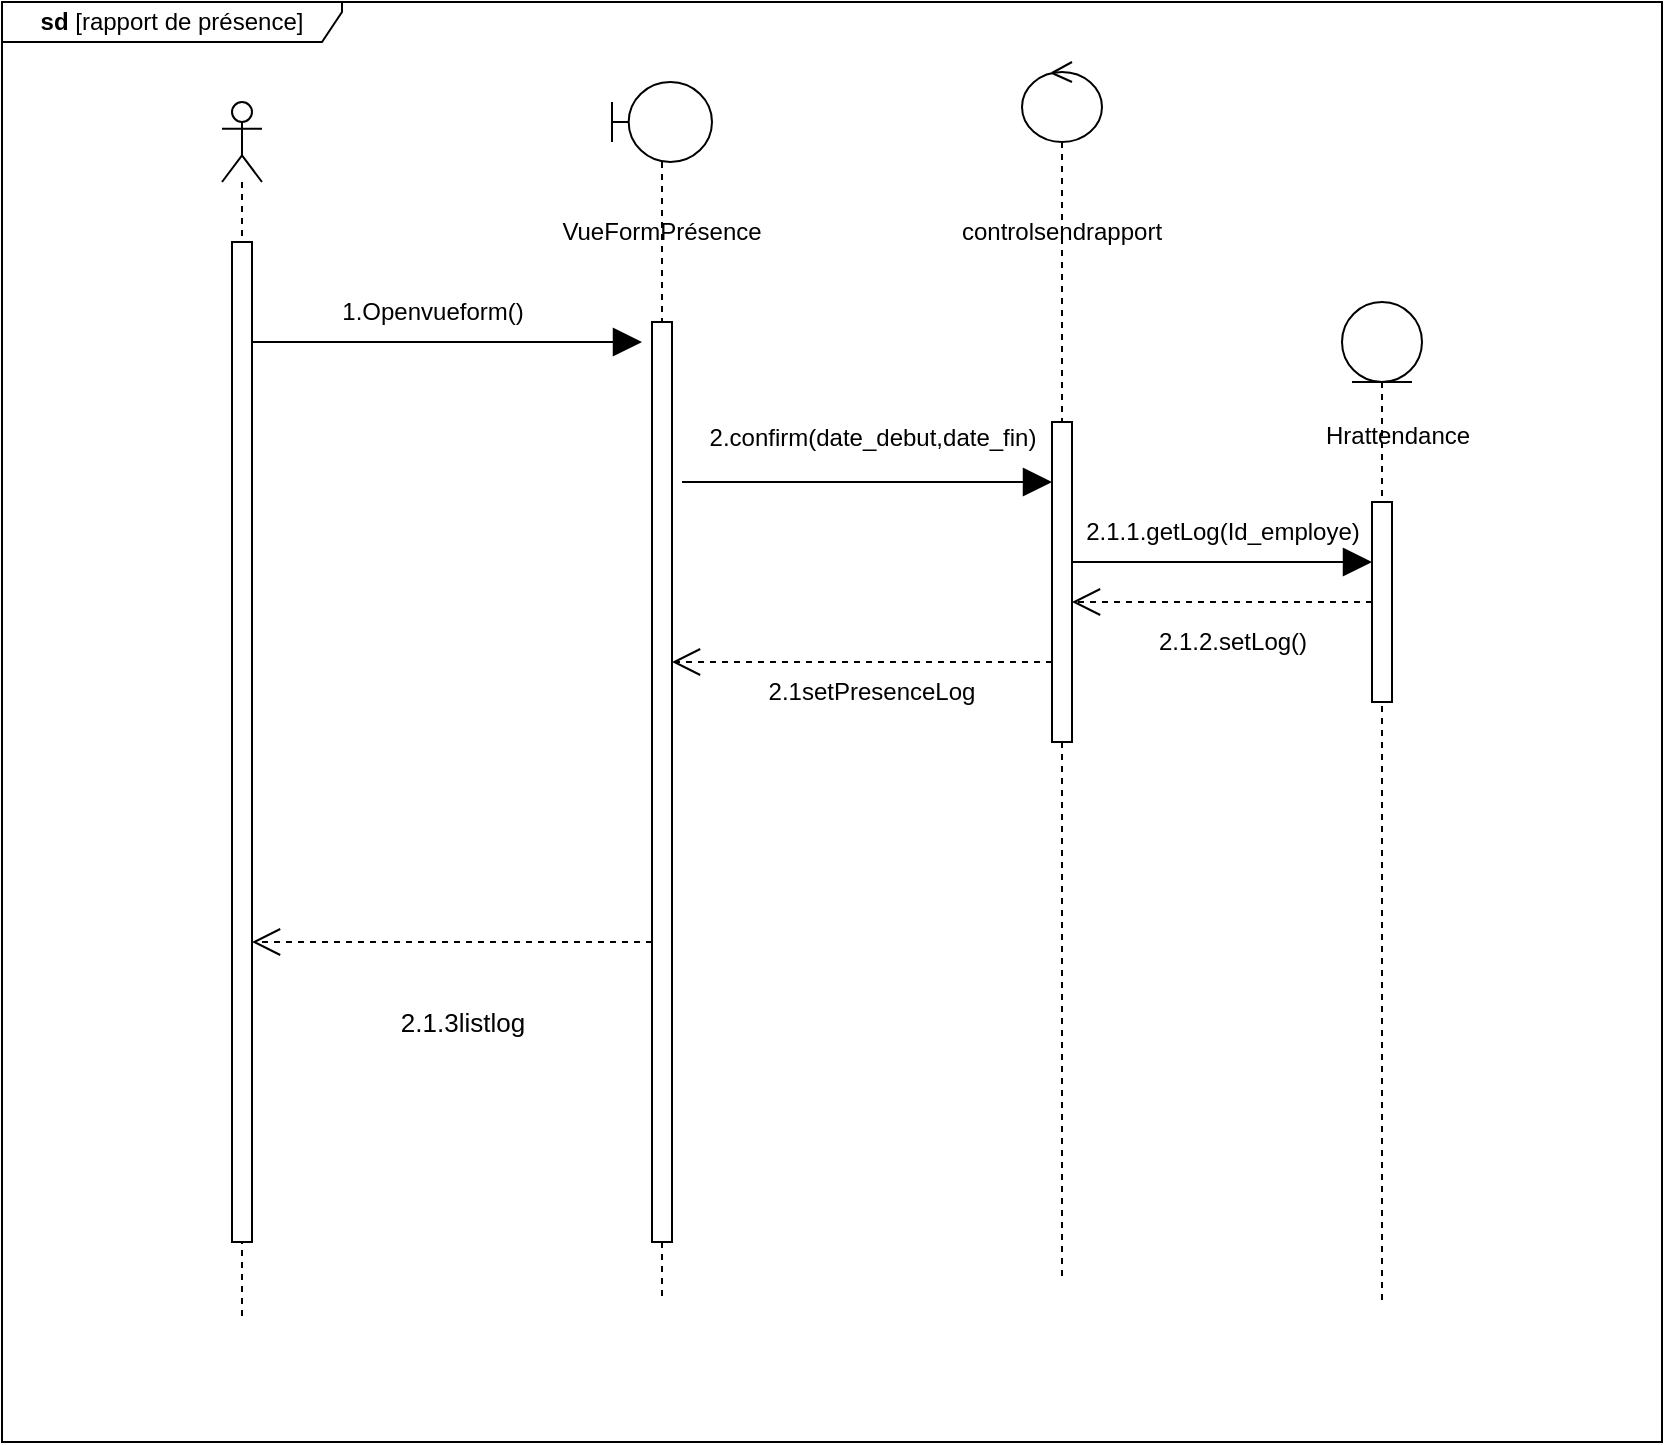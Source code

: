 <mxfile version="21.6.8" type="github">
  <diagram name="Page-1" id="Hz1ohdUSH_Gx4iMZX8w4">
    <mxGraphModel dx="2261" dy="782" grid="1" gridSize="10" guides="1" tooltips="1" connect="1" arrows="1" fold="1" page="1" pageScale="1" pageWidth="827" pageHeight="1169" math="0" shadow="0">
      <root>
        <mxCell id="0" />
        <mxCell id="1" parent="0" />
        <mxCell id="YYRi0PYZraKbrqkExKc4-1" value="" style="shape=umlLifeline;perimeter=lifelinePerimeter;whiteSpace=wrap;html=1;container=1;dropTarget=0;collapsible=0;recursiveResize=0;outlineConnect=0;portConstraint=eastwest;newEdgeStyle={&quot;edgeStyle&quot;:&quot;elbowEdgeStyle&quot;,&quot;elbow&quot;:&quot;vertical&quot;,&quot;curved&quot;:0,&quot;rounded&quot;:0};participant=umlBoundary;size=40;" vertex="1" parent="1">
          <mxGeometry x="235" y="70" width="50" height="610" as="geometry" />
        </mxCell>
        <mxCell id="YYRi0PYZraKbrqkExKc4-2" value="" style="html=1;points=[];perimeter=orthogonalPerimeter;outlineConnect=0;targetShapes=umlLifeline;portConstraint=eastwest;newEdgeStyle={&quot;edgeStyle&quot;:&quot;elbowEdgeStyle&quot;,&quot;elbow&quot;:&quot;vertical&quot;,&quot;curved&quot;:0,&quot;rounded&quot;:0};" vertex="1" parent="YYRi0PYZraKbrqkExKc4-1">
          <mxGeometry x="20" y="120" width="10" height="460" as="geometry" />
        </mxCell>
        <mxCell id="YYRi0PYZraKbrqkExKc4-3" value="" style="shape=umlLifeline;perimeter=lifelinePerimeter;whiteSpace=wrap;html=1;container=1;dropTarget=0;collapsible=0;recursiveResize=0;outlineConnect=0;portConstraint=eastwest;newEdgeStyle={&quot;edgeStyle&quot;:&quot;elbowEdgeStyle&quot;,&quot;elbow&quot;:&quot;vertical&quot;,&quot;curved&quot;:0,&quot;rounded&quot;:0};participant=umlEntity;" vertex="1" parent="1">
          <mxGeometry x="600" y="180" width="40" height="500" as="geometry" />
        </mxCell>
        <mxCell id="YYRi0PYZraKbrqkExKc4-4" value="" style="shape=umlLifeline;perimeter=lifelinePerimeter;whiteSpace=wrap;html=1;container=1;dropTarget=0;collapsible=0;recursiveResize=0;outlineConnect=0;portConstraint=eastwest;newEdgeStyle={&quot;edgeStyle&quot;:&quot;elbowEdgeStyle&quot;,&quot;elbow&quot;:&quot;vertical&quot;,&quot;curved&quot;:0,&quot;rounded&quot;:0};participant=umlActor;" vertex="1" parent="1">
          <mxGeometry x="40" y="80" width="20" height="610" as="geometry" />
        </mxCell>
        <mxCell id="YYRi0PYZraKbrqkExKc4-5" value="" style="html=1;points=[];perimeter=orthogonalPerimeter;outlineConnect=0;targetShapes=umlLifeline;portConstraint=eastwest;newEdgeStyle={&quot;edgeStyle&quot;:&quot;elbowEdgeStyle&quot;,&quot;elbow&quot;:&quot;vertical&quot;,&quot;curved&quot;:0,&quot;rounded&quot;:0};" vertex="1" parent="YYRi0PYZraKbrqkExKc4-4">
          <mxGeometry x="5" y="70" width="10" height="500" as="geometry" />
        </mxCell>
        <mxCell id="YYRi0PYZraKbrqkExKc4-6" value="" style="shape=umlLifeline;perimeter=lifelinePerimeter;whiteSpace=wrap;html=1;container=1;dropTarget=0;collapsible=0;recursiveResize=0;outlineConnect=0;portConstraint=eastwest;newEdgeStyle={&quot;edgeStyle&quot;:&quot;elbowEdgeStyle&quot;,&quot;elbow&quot;:&quot;vertical&quot;,&quot;curved&quot;:0,&quot;rounded&quot;:0};participant=umlControl;" vertex="1" parent="1">
          <mxGeometry x="440" y="60" width="40" height="610" as="geometry" />
        </mxCell>
        <mxCell id="YYRi0PYZraKbrqkExKc4-8" value="" style="endArrow=block;endFill=1;endSize=12;html=1;rounded=0;" edge="1" parent="1" source="YYRi0PYZraKbrqkExKc4-5">
          <mxGeometry width="160" relative="1" as="geometry">
            <mxPoint x="60" y="200" as="sourcePoint" />
            <mxPoint x="250" y="200" as="targetPoint" />
          </mxGeometry>
        </mxCell>
        <mxCell id="YYRi0PYZraKbrqkExKc4-9" value="&lt;b&gt;sd&lt;/b&gt; [rapport de présence]" style="shape=umlFrame;whiteSpace=wrap;html=1;pointerEvents=0;width=170;height=20;fillColor=#ffffff;" vertex="1" parent="1">
          <mxGeometry x="-70" y="30" width="830" height="720" as="geometry" />
        </mxCell>
        <mxCell id="YYRi0PYZraKbrqkExKc4-10" value="VueFormPrésence" style="text;html=1;strokeColor=none;fillColor=none;align=center;verticalAlign=middle;whiteSpace=wrap;rounded=0;" vertex="1" parent="1">
          <mxGeometry x="230" y="130" width="60" height="30" as="geometry" />
        </mxCell>
        <mxCell id="YYRi0PYZraKbrqkExKc4-14" value="controlsendrapport" style="text;html=1;strokeColor=none;fillColor=none;align=center;verticalAlign=middle;whiteSpace=wrap;rounded=0;" vertex="1" parent="1">
          <mxGeometry x="430" y="130" width="60" height="30" as="geometry" />
        </mxCell>
        <mxCell id="YYRi0PYZraKbrqkExKc4-15" value="" style="html=1;points=[];perimeter=orthogonalPerimeter;outlineConnect=0;targetShapes=umlLifeline;portConstraint=eastwest;newEdgeStyle={&quot;edgeStyle&quot;:&quot;elbowEdgeStyle&quot;,&quot;elbow&quot;:&quot;vertical&quot;,&quot;curved&quot;:0,&quot;rounded&quot;:0};" vertex="1" parent="1">
          <mxGeometry x="455" y="240" width="10" height="160" as="geometry" />
        </mxCell>
        <mxCell id="YYRi0PYZraKbrqkExKc4-17" value="" style="endArrow=block;endFill=1;endSize=12;html=1;rounded=0;" edge="1" parent="1" target="YYRi0PYZraKbrqkExKc4-15">
          <mxGeometry width="160" relative="1" as="geometry">
            <mxPoint x="270" y="270" as="sourcePoint" />
            <mxPoint x="335" y="270" as="targetPoint" />
          </mxGeometry>
        </mxCell>
        <mxCell id="YYRi0PYZraKbrqkExKc4-18" value="2.confirm(date_debut,date_fin)" style="text;html=1;align=center;verticalAlign=middle;resizable=0;points=[];autosize=1;strokeColor=none;fillColor=none;" vertex="1" parent="1">
          <mxGeometry x="270" y="232.5" width="190" height="30" as="geometry" />
        </mxCell>
        <mxCell id="YYRi0PYZraKbrqkExKc4-19" value="2.1.1.getLog(Id_employe)" style="text;html=1;align=center;verticalAlign=middle;resizable=0;points=[];autosize=1;strokeColor=none;fillColor=none;" vertex="1" parent="1">
          <mxGeometry x="460" y="280" width="160" height="30" as="geometry" />
        </mxCell>
        <mxCell id="YYRi0PYZraKbrqkExKc4-20" value="" style="endArrow=block;endFill=1;endSize=12;html=1;rounded=0;" edge="1" parent="1">
          <mxGeometry width="160" relative="1" as="geometry">
            <mxPoint x="465" y="310" as="sourcePoint" />
            <mxPoint x="615" y="310" as="targetPoint" />
          </mxGeometry>
        </mxCell>
        <mxCell id="YYRi0PYZraKbrqkExKc4-21" value="" style="html=1;points=[];perimeter=orthogonalPerimeter;outlineConnect=0;targetShapes=umlLifeline;portConstraint=eastwest;newEdgeStyle={&quot;edgeStyle&quot;:&quot;elbowEdgeStyle&quot;,&quot;elbow&quot;:&quot;vertical&quot;,&quot;curved&quot;:0,&quot;rounded&quot;:0};" vertex="1" parent="1">
          <mxGeometry x="615" y="280" width="10" height="100" as="geometry" />
        </mxCell>
        <mxCell id="YYRi0PYZraKbrqkExKc4-22" value="" style="endArrow=open;dashed=1;endFill=0;endSize=12;html=1;rounded=0;" edge="1" parent="1" source="YYRi0PYZraKbrqkExKc4-21" target="YYRi0PYZraKbrqkExKc4-15">
          <mxGeometry width="160" relative="1" as="geometry">
            <mxPoint x="120" y="440" as="sourcePoint" />
            <mxPoint x="280" y="440" as="targetPoint" />
          </mxGeometry>
        </mxCell>
        <mxCell id="YYRi0PYZraKbrqkExKc4-23" value="&lt;font style=&quot;font-size: 12px;&quot;&gt;2.1.2.setLog()&lt;/font&gt;" style="edgeLabel;html=1;align=center;verticalAlign=middle;resizable=0;points=[];" vertex="1" connectable="0" parent="YYRi0PYZraKbrqkExKc4-22">
          <mxGeometry x="0.04" y="5" relative="1" as="geometry">
            <mxPoint x="8" y="15" as="offset" />
          </mxGeometry>
        </mxCell>
        <mxCell id="YYRi0PYZraKbrqkExKc4-24" value="2.1setPresenceLog" style="text;html=1;strokeColor=none;fillColor=none;align=center;verticalAlign=middle;whiteSpace=wrap;rounded=0;" vertex="1" parent="1">
          <mxGeometry x="335" y="360" width="60" height="30" as="geometry" />
        </mxCell>
        <mxCell id="YYRi0PYZraKbrqkExKc4-25" value="Hrattendance" style="text;whiteSpace=wrap;html=1;" vertex="1" parent="1">
          <mxGeometry x="590" y="232.5" width="100" height="25" as="geometry" />
        </mxCell>
        <mxCell id="YYRi0PYZraKbrqkExKc4-30" value="1.Openvueform()" style="text;html=1;align=center;verticalAlign=middle;resizable=0;points=[];autosize=1;strokeColor=none;fillColor=none;" vertex="1" parent="1">
          <mxGeometry x="90" y="170" width="110" height="30" as="geometry" />
        </mxCell>
        <mxCell id="YYRi0PYZraKbrqkExKc4-39" value="" style="endArrow=open;dashed=1;endFill=0;endSize=12;html=1;rounded=0;" edge="1" parent="1" target="YYRi0PYZraKbrqkExKc4-2">
          <mxGeometry width="160" relative="1" as="geometry">
            <mxPoint x="455" y="360" as="sourcePoint" />
            <mxPoint x="305" y="360" as="targetPoint" />
          </mxGeometry>
        </mxCell>
        <mxCell id="YYRi0PYZraKbrqkExKc4-42" value="" style="endArrow=open;dashed=1;endFill=0;endSize=12;html=1;rounded=0;" edge="1" parent="1">
          <mxGeometry width="160" relative="1" as="geometry">
            <mxPoint x="255" y="500" as="sourcePoint" />
            <mxPoint x="55" y="500" as="targetPoint" />
          </mxGeometry>
        </mxCell>
        <mxCell id="YYRi0PYZraKbrqkExKc4-43" value="&lt;font style=&quot;font-size: 13px;&quot;&gt;2.1.3listlog&lt;/font&gt;" style="edgeLabel;html=1;align=center;verticalAlign=middle;resizable=0;points=[];" vertex="1" connectable="0" parent="YYRi0PYZraKbrqkExKc4-42">
          <mxGeometry x="0.082" y="4" relative="1" as="geometry">
            <mxPoint x="13" y="36" as="offset" />
          </mxGeometry>
        </mxCell>
      </root>
    </mxGraphModel>
  </diagram>
</mxfile>
